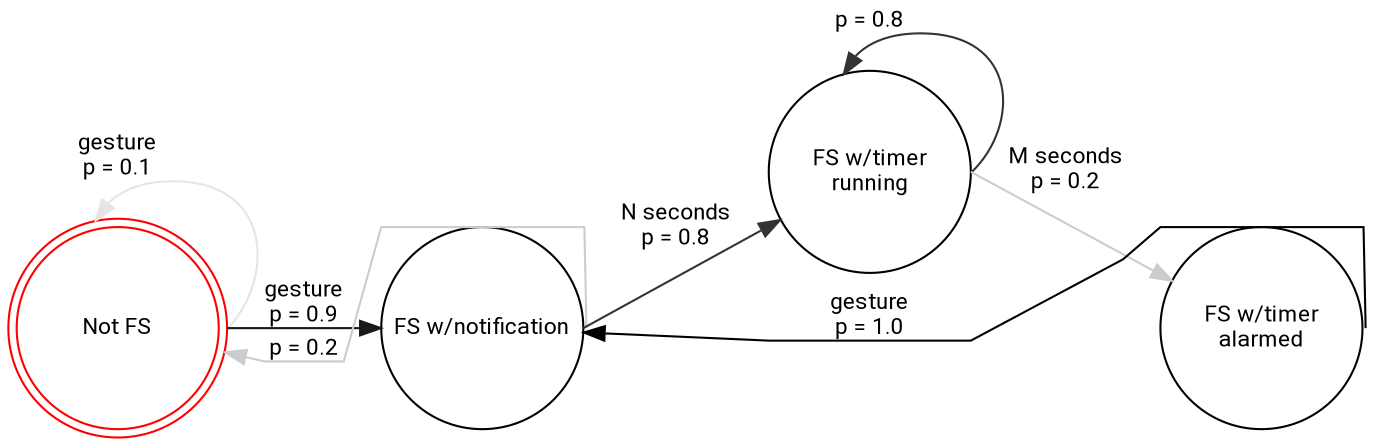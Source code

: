 digraph {
  splines = polyline;
  rankdir=LR;
  node [
    shape = circle
    fontname = "Roboto"
    fontsize = 11
    width = 1.35
    margin = 0
  ];
  edge [
    fontname = "Roboto"
    fontsize = 11
  ];

  nfs [
    label = "Not FS"
    color = red
    shape = doublecircle
  ];
  fs_notif [
    label = "FS w/notification"
  ];
  fs_timer [
    label = "FS w/timer\nrunning"
  ];
  fs_alarmed [
    label = "FS w/timer\nalarmed"
  ];

  nfs:e -> fs_notif [
    label = "gesture\np = 0.9"
    color = grey10
  ];
  nfs:e -> nfs [
    label = "gesture\np = 0.1"
    color = grey90
  ];

  fs_notif:e -> fs_timer [
    label = "N seconds\np = 0.8"
    color = grey20
  ];
  fs_notif:e -> nfs [
    label = "p = 0.2"
    color = grey80
  ];

  fs_timer:e -> fs_alarmed [
    label = "M seconds\np = 0.2"
    color = grey80
  ];
  fs_timer:e -> fs_timer [
    label = "p = 0.8"
    color = grey20
  ];

  fs_alarmed:e -> fs_notif [
    label = "gesture\np = 1.0"
    color = black
  ];
}
